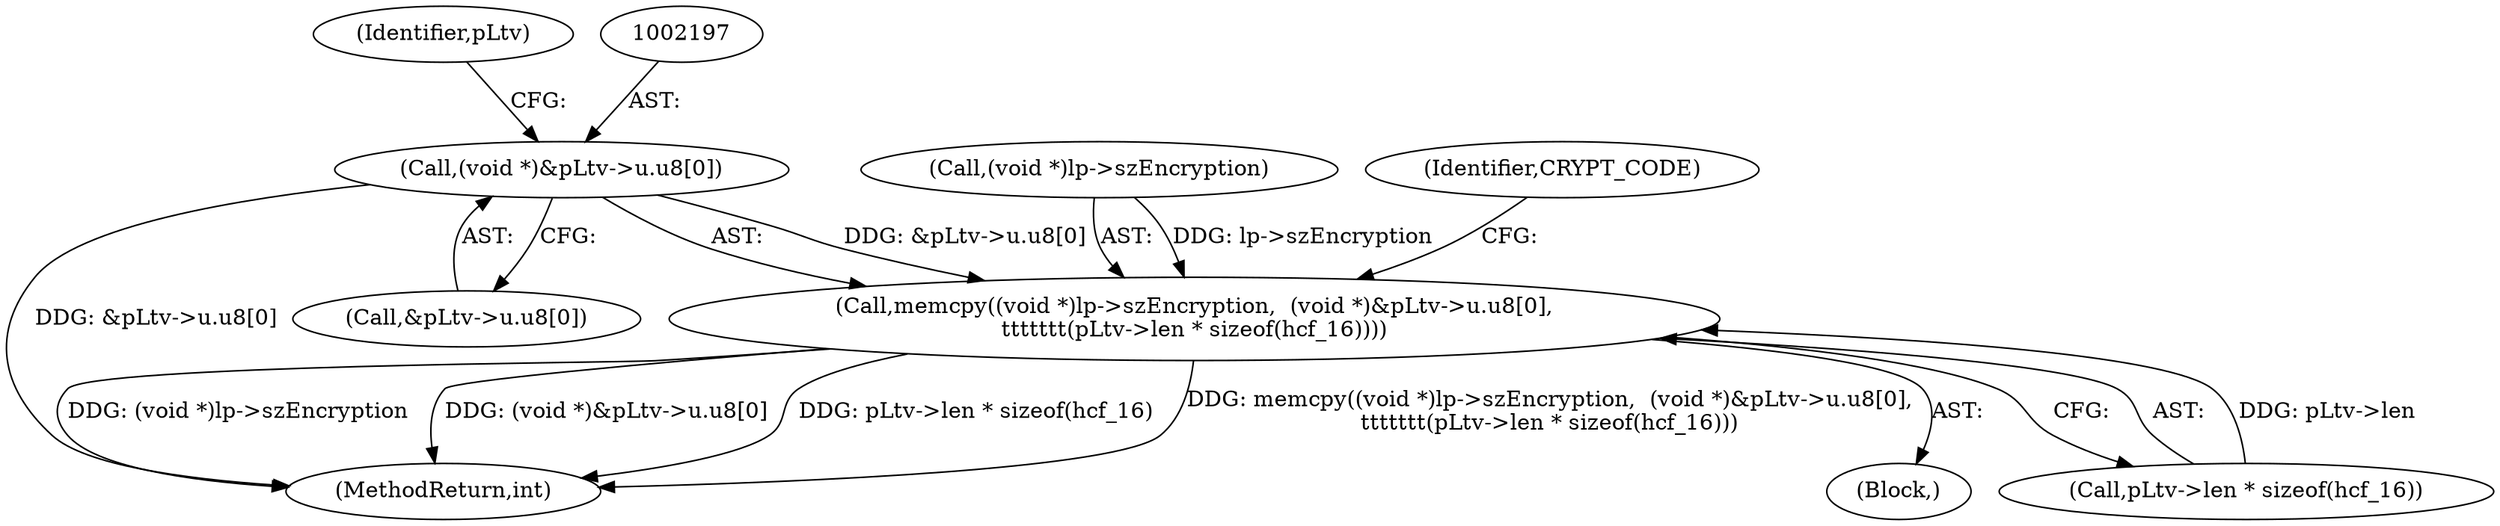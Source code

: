 digraph "0_linux_b5e2f339865fb443107e5b10603e53bbc92dc054_0@array" {
"1002196" [label="(Call,(void *)&pLtv->u.u8[0])"];
"1002190" [label="(Call,memcpy((void *)lp->szEncryption,  (void *)&pLtv->u.u8[0],\n\t\t\t\t\t\t\t(pLtv->len * sizeof(hcf_16))))"];
"1002520" [label="(MethodReturn,int)"];
"1002208" [label="(Identifier,pLtv)"];
"1002196" [label="(Call,(void *)&pLtv->u.u8[0])"];
"1002191" [label="(Call,(void *)lp->szEncryption)"];
"1002198" [label="(Call,&pLtv->u.u8[0])"];
"1002213" [label="(Identifier,CRYPT_CODE)"];
"1002190" [label="(Call,memcpy((void *)lp->szEncryption,  (void *)&pLtv->u.u8[0],\n\t\t\t\t\t\t\t(pLtv->len * sizeof(hcf_16))))"];
"1000412" [label="(Block,)"];
"1002206" [label="(Call,pLtv->len * sizeof(hcf_16))"];
"1002196" -> "1002190"  [label="AST: "];
"1002196" -> "1002198"  [label="CFG: "];
"1002197" -> "1002196"  [label="AST: "];
"1002198" -> "1002196"  [label="AST: "];
"1002208" -> "1002196"  [label="CFG: "];
"1002196" -> "1002520"  [label="DDG: &pLtv->u.u8[0]"];
"1002196" -> "1002190"  [label="DDG: &pLtv->u.u8[0]"];
"1002190" -> "1000412"  [label="AST: "];
"1002190" -> "1002206"  [label="CFG: "];
"1002191" -> "1002190"  [label="AST: "];
"1002206" -> "1002190"  [label="AST: "];
"1002213" -> "1002190"  [label="CFG: "];
"1002190" -> "1002520"  [label="DDG: memcpy((void *)lp->szEncryption,  (void *)&pLtv->u.u8[0],\n\t\t\t\t\t\t\t(pLtv->len * sizeof(hcf_16)))"];
"1002190" -> "1002520"  [label="DDG: (void *)lp->szEncryption"];
"1002190" -> "1002520"  [label="DDG: (void *)&pLtv->u.u8[0]"];
"1002190" -> "1002520"  [label="DDG: pLtv->len * sizeof(hcf_16)"];
"1002191" -> "1002190"  [label="DDG: lp->szEncryption"];
"1002206" -> "1002190"  [label="DDG: pLtv->len"];
}
